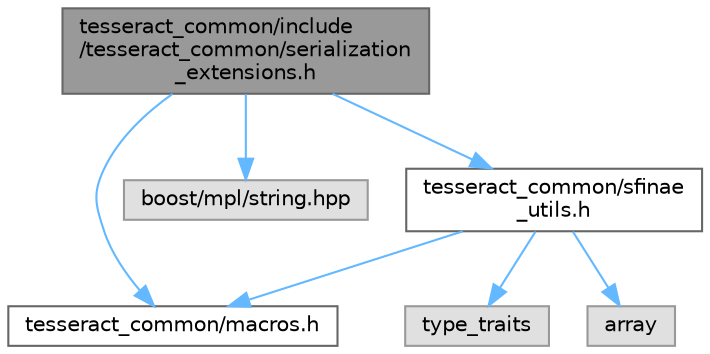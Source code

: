 digraph "tesseract_common/include/tesseract_common/serialization_extensions.h"
{
 // LATEX_PDF_SIZE
  bgcolor="transparent";
  edge [fontname=Helvetica,fontsize=10,labelfontname=Helvetica,labelfontsize=10];
  node [fontname=Helvetica,fontsize=10,shape=box,height=0.2,width=0.4];
  Node1 [label="tesseract_common/include\l/tesseract_common/serialization\l_extensions.h",height=0.2,width=0.4,color="gray40", fillcolor="grey60", style="filled", fontcolor="black",tooltip="Boost serialization class extension macros and helpers."];
  Node1 -> Node2 [color="steelblue1",style="solid"];
  Node2 [label="tesseract_common/macros.h",height=0.2,width=0.4,color="grey40", fillcolor="white", style="filled",URL="$de/d3c/macros_8h.html",tooltip="Common Tesseract Macros."];
  Node1 -> Node3 [color="steelblue1",style="solid"];
  Node3 [label="boost/mpl/string.hpp",height=0.2,width=0.4,color="grey60", fillcolor="#E0E0E0", style="filled",tooltip=" "];
  Node1 -> Node4 [color="steelblue1",style="solid"];
  Node4 [label="tesseract_common/sfinae\l_utils.h",height=0.2,width=0.4,color="grey40", fillcolor="white", style="filled",URL="$d3/d03/sfinae__utils_8h.html",tooltip=" "];
  Node4 -> Node2 [color="steelblue1",style="solid"];
  Node4 -> Node5 [color="steelblue1",style="solid"];
  Node5 [label="type_traits",height=0.2,width=0.4,color="grey60", fillcolor="#E0E0E0", style="filled",tooltip=" "];
  Node4 -> Node6 [color="steelblue1",style="solid"];
  Node6 [label="array",height=0.2,width=0.4,color="grey60", fillcolor="#E0E0E0", style="filled",tooltip=" "];
}
